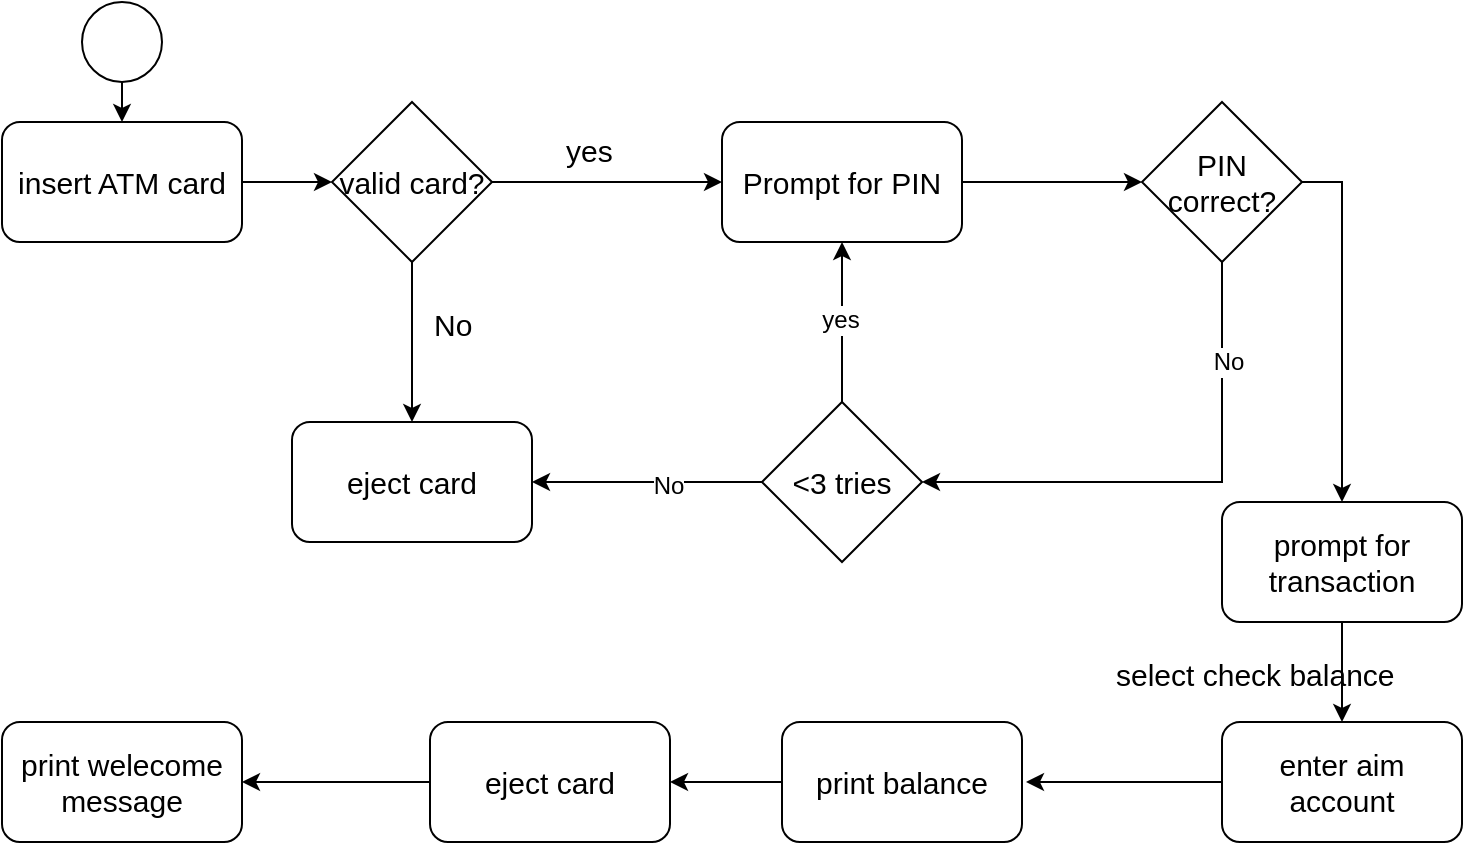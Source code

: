 <mxfile version="12.4.2" type="device" pages="1"><diagram id="WAYxkp_5xyHR4ZWR7HM2" name="第 1 页"><mxGraphModel dx="797" dy="666" grid="1" gridSize="10" guides="1" tooltips="1" connect="1" arrows="1" fold="1" page="1" pageScale="1" pageWidth="1920" pageHeight="1200" math="0" shadow="0"><root><mxCell id="0"/><mxCell id="1" parent="0"/><mxCell id="ODmkFnucN1Z1C1TFv09P-1" style="edgeStyle=orthogonalEdgeStyle;rounded=0;orthogonalLoop=1;jettySize=auto;html=1;exitX=1;exitY=0.5;exitDx=0;exitDy=0;entryX=0;entryY=0.5;entryDx=0;entryDy=0;fontSize=15;" edge="1" parent="1" source="ODmkFnucN1Z1C1TFv09P-2" target="ODmkFnucN1Z1C1TFv09P-5"><mxGeometry relative="1" as="geometry"/></mxCell><mxCell id="ODmkFnucN1Z1C1TFv09P-2" value="insert ATM card" style="rounded=1;whiteSpace=wrap;html=1;fontSize=15;" vertex="1" parent="1"><mxGeometry x="80" y="60" width="120" height="60" as="geometry"/></mxCell><mxCell id="ODmkFnucN1Z1C1TFv09P-3" style="edgeStyle=orthogonalEdgeStyle;rounded=0;orthogonalLoop=1;jettySize=auto;html=1;exitX=1;exitY=0.5;exitDx=0;exitDy=0;entryX=0;entryY=0.5;entryDx=0;entryDy=0;fontSize=15;" edge="1" parent="1" source="ODmkFnucN1Z1C1TFv09P-5" target="ODmkFnucN1Z1C1TFv09P-7"><mxGeometry relative="1" as="geometry"><mxPoint x="380" y="90" as="targetPoint"/></mxGeometry></mxCell><mxCell id="ODmkFnucN1Z1C1TFv09P-4" style="edgeStyle=orthogonalEdgeStyle;rounded=0;orthogonalLoop=1;jettySize=auto;html=1;exitX=0.5;exitY=1;exitDx=0;exitDy=0;entryX=0.5;entryY=0;entryDx=0;entryDy=0;fontSize=15;" edge="1" parent="1" source="ODmkFnucN1Z1C1TFv09P-5" target="ODmkFnucN1Z1C1TFv09P-11"><mxGeometry relative="1" as="geometry"/></mxCell><mxCell id="ODmkFnucN1Z1C1TFv09P-5" value="valid card?" style="rhombus;whiteSpace=wrap;html=1;fontSize=15;" vertex="1" parent="1"><mxGeometry x="245" y="50" width="80" height="80" as="geometry"/></mxCell><mxCell id="ODmkFnucN1Z1C1TFv09P-6" style="edgeStyle=orthogonalEdgeStyle;rounded=0;orthogonalLoop=1;jettySize=auto;html=1;exitX=1;exitY=0.5;exitDx=0;exitDy=0;entryX=0;entryY=0.5;entryDx=0;entryDy=0;fontSize=15;" edge="1" parent="1" source="ODmkFnucN1Z1C1TFv09P-7" target="ODmkFnucN1Z1C1TFv09P-10"><mxGeometry relative="1" as="geometry"/></mxCell><mxCell id="ODmkFnucN1Z1C1TFv09P-7" value="Prompt for PIN" style="rounded=1;whiteSpace=wrap;html=1;fontSize=15;" vertex="1" parent="1"><mxGeometry x="440" y="60" width="120" height="60" as="geometry"/></mxCell><mxCell id="ODmkFnucN1Z1C1TFv09P-8" style="edgeStyle=orthogonalEdgeStyle;rounded=0;orthogonalLoop=1;jettySize=auto;html=1;exitX=0.5;exitY=1;exitDx=0;exitDy=0;fontSize=15;entryX=0.5;entryY=0;entryDx=0;entryDy=0;" edge="1" parent="1" source="ODmkFnucN1Z1C1TFv09P-10" target="ODmkFnucN1Z1C1TFv09P-43"><mxGeometry relative="1" as="geometry"><mxPoint x="580" y="200" as="targetPoint"/><Array as="points"><mxPoint x="690" y="240"/></Array></mxGeometry></mxCell><mxCell id="ODmkFnucN1Z1C1TFv09P-48" value="No" style="text;html=1;align=center;verticalAlign=middle;resizable=0;points=[];;labelBackgroundColor=#ffffff;" vertex="1" connectable="0" parent="ODmkFnucN1Z1C1TFv09P-8"><mxGeometry x="-0.615" y="3" relative="1" as="geometry"><mxPoint as="offset"/></mxGeometry></mxCell><mxCell id="ODmkFnucN1Z1C1TFv09P-9" style="edgeStyle=orthogonalEdgeStyle;rounded=0;orthogonalLoop=1;jettySize=auto;html=1;exitX=1;exitY=0.5;exitDx=0;exitDy=0;entryX=0.5;entryY=0;entryDx=0;entryDy=0;fontSize=15;" edge="1" parent="1" source="ODmkFnucN1Z1C1TFv09P-10" target="ODmkFnucN1Z1C1TFv09P-13"><mxGeometry relative="1" as="geometry"/></mxCell><mxCell id="ODmkFnucN1Z1C1TFv09P-10" value="PIN correct?" style="rhombus;whiteSpace=wrap;html=1;fontSize=15;" vertex="1" parent="1"><mxGeometry x="650" y="50" width="80" height="80" as="geometry"/></mxCell><mxCell id="ODmkFnucN1Z1C1TFv09P-11" value="eject card" style="rounded=1;whiteSpace=wrap;html=1;fontSize=15;" vertex="1" parent="1"><mxGeometry x="225" y="210" width="120" height="60" as="geometry"/></mxCell><mxCell id="ODmkFnucN1Z1C1TFv09P-12" style="edgeStyle=orthogonalEdgeStyle;rounded=0;orthogonalLoop=1;jettySize=auto;html=1;exitX=0.5;exitY=1;exitDx=0;exitDy=0;entryX=0.5;entryY=0;entryDx=0;entryDy=0;fontSize=15;" edge="1" parent="1" source="ODmkFnucN1Z1C1TFv09P-13" target="ODmkFnucN1Z1C1TFv09P-33"><mxGeometry relative="1" as="geometry"/></mxCell><mxCell id="ODmkFnucN1Z1C1TFv09P-13" value="prompt for transaction" style="rounded=1;whiteSpace=wrap;html=1;fontSize=15;" vertex="1" parent="1"><mxGeometry x="690" y="250" width="120" height="60" as="geometry"/></mxCell><mxCell id="ODmkFnucN1Z1C1TFv09P-49" style="edgeStyle=orthogonalEdgeStyle;rounded=0;orthogonalLoop=1;jettySize=auto;html=1;exitX=0;exitY=0.5;exitDx=0;exitDy=0;entryX=1;entryY=0.5;entryDx=0;entryDy=0;" edge="1" parent="1" source="ODmkFnucN1Z1C1TFv09P-19" target="ODmkFnucN1Z1C1TFv09P-21"><mxGeometry relative="1" as="geometry"/></mxCell><mxCell id="ODmkFnucN1Z1C1TFv09P-19" value="print balance" style="rounded=1;whiteSpace=wrap;html=1;fontSize=15;" vertex="1" parent="1"><mxGeometry x="470" y="360" width="120" height="60" as="geometry"/></mxCell><mxCell id="ODmkFnucN1Z1C1TFv09P-50" style="edgeStyle=orthogonalEdgeStyle;rounded=0;orthogonalLoop=1;jettySize=auto;html=1;exitX=0;exitY=0.5;exitDx=0;exitDy=0;" edge="1" parent="1" source="ODmkFnucN1Z1C1TFv09P-21" target="ODmkFnucN1Z1C1TFv09P-22"><mxGeometry relative="1" as="geometry"/></mxCell><mxCell id="ODmkFnucN1Z1C1TFv09P-21" value="eject card" style="rounded=1;whiteSpace=wrap;html=1;fontSize=15;" vertex="1" parent="1"><mxGeometry x="294" y="360" width="120" height="60" as="geometry"/></mxCell><mxCell id="ODmkFnucN1Z1C1TFv09P-22" value="print welecome message" style="rounded=1;whiteSpace=wrap;html=1;fontSize=15;" vertex="1" parent="1"><mxGeometry x="80" y="360" width="120" height="60" as="geometry"/></mxCell><mxCell id="ODmkFnucN1Z1C1TFv09P-23" value="select check balance" style="text;html=1;resizable=0;points=[];autosize=1;align=left;verticalAlign=top;spacingTop=-4;fontSize=15;" vertex="1" parent="1"><mxGeometry x="635" y="325" width="150" height="20" as="geometry"/></mxCell><mxCell id="ODmkFnucN1Z1C1TFv09P-27" value="yes" style="text;html=1;resizable=0;points=[];autosize=1;align=left;verticalAlign=top;spacingTop=-4;fontSize=15;" vertex="1" parent="1"><mxGeometry x="360" y="63" width="40" height="20" as="geometry"/></mxCell><mxCell id="ODmkFnucN1Z1C1TFv09P-28" value="No" style="text;html=1;resizable=0;points=[];autosize=1;align=left;verticalAlign=top;spacingTop=-4;fontSize=15;" vertex="1" parent="1"><mxGeometry x="294" y="150" width="30" height="20" as="geometry"/></mxCell><mxCell id="ODmkFnucN1Z1C1TFv09P-32" style="edgeStyle=orthogonalEdgeStyle;rounded=0;orthogonalLoop=1;jettySize=auto;html=1;exitX=0;exitY=0.5;exitDx=0;exitDy=0;entryX=1;entryY=0.5;entryDx=0;entryDy=0;fontSize=15;" edge="1" parent="1" source="ODmkFnucN1Z1C1TFv09P-33"><mxGeometry relative="1" as="geometry"><mxPoint x="592" y="390" as="targetPoint"/></mxGeometry></mxCell><mxCell id="ODmkFnucN1Z1C1TFv09P-33" value="enter aim account" style="rounded=1;whiteSpace=wrap;html=1;fontSize=15;" vertex="1" parent="1"><mxGeometry x="690" y="360" width="120" height="60" as="geometry"/></mxCell><mxCell id="ODmkFnucN1Z1C1TFv09P-41" style="edgeStyle=orthogonalEdgeStyle;rounded=0;orthogonalLoop=1;jettySize=auto;html=1;exitX=0.5;exitY=1;exitDx=0;exitDy=0;exitPerimeter=0;entryX=0.5;entryY=0;entryDx=0;entryDy=0;" edge="1" parent="1" source="ODmkFnucN1Z1C1TFv09P-40" target="ODmkFnucN1Z1C1TFv09P-2"><mxGeometry relative="1" as="geometry"/></mxCell><mxCell id="ODmkFnucN1Z1C1TFv09P-40" value="" style="verticalLabelPosition=bottom;verticalAlign=top;html=1;shape=mxgraph.flowchart.on-page_reference;" vertex="1" parent="1"><mxGeometry x="120" width="40" height="40" as="geometry"/></mxCell><mxCell id="ODmkFnucN1Z1C1TFv09P-44" value="" style="edgeStyle=orthogonalEdgeStyle;rounded=0;orthogonalLoop=1;jettySize=auto;html=1;" edge="1" parent="1" source="ODmkFnucN1Z1C1TFv09P-43" target="ODmkFnucN1Z1C1TFv09P-7"><mxGeometry relative="1" as="geometry"/></mxCell><mxCell id="ODmkFnucN1Z1C1TFv09P-45" value="yes" style="text;html=1;align=center;verticalAlign=middle;resizable=0;points=[];;labelBackgroundColor=#ffffff;" vertex="1" connectable="0" parent="ODmkFnucN1Z1C1TFv09P-44"><mxGeometry x="0.029" y="1" relative="1" as="geometry"><mxPoint as="offset"/></mxGeometry></mxCell><mxCell id="ODmkFnucN1Z1C1TFv09P-46" style="edgeStyle=orthogonalEdgeStyle;rounded=0;orthogonalLoop=1;jettySize=auto;html=1;exitX=0.5;exitY=1;exitDx=0;exitDy=0;entryX=1;entryY=0.5;entryDx=0;entryDy=0;" edge="1" parent="1" source="ODmkFnucN1Z1C1TFv09P-43" target="ODmkFnucN1Z1C1TFv09P-11"><mxGeometry relative="1" as="geometry"/></mxCell><mxCell id="ODmkFnucN1Z1C1TFv09P-47" value="No" style="text;html=1;align=center;verticalAlign=middle;resizable=0;points=[];;labelBackgroundColor=#ffffff;" vertex="1" connectable="0" parent="ODmkFnucN1Z1C1TFv09P-46"><mxGeometry x="-0.183" y="2" relative="1" as="geometry"><mxPoint as="offset"/></mxGeometry></mxCell><mxCell id="ODmkFnucN1Z1C1TFv09P-43" value="&amp;lt;3 tries" style="rhombus;whiteSpace=wrap;html=1;fontSize=15;direction=south;" vertex="1" parent="1"><mxGeometry x="460" y="200" width="80" height="80" as="geometry"/></mxCell></root></mxGraphModel></diagram></mxfile>